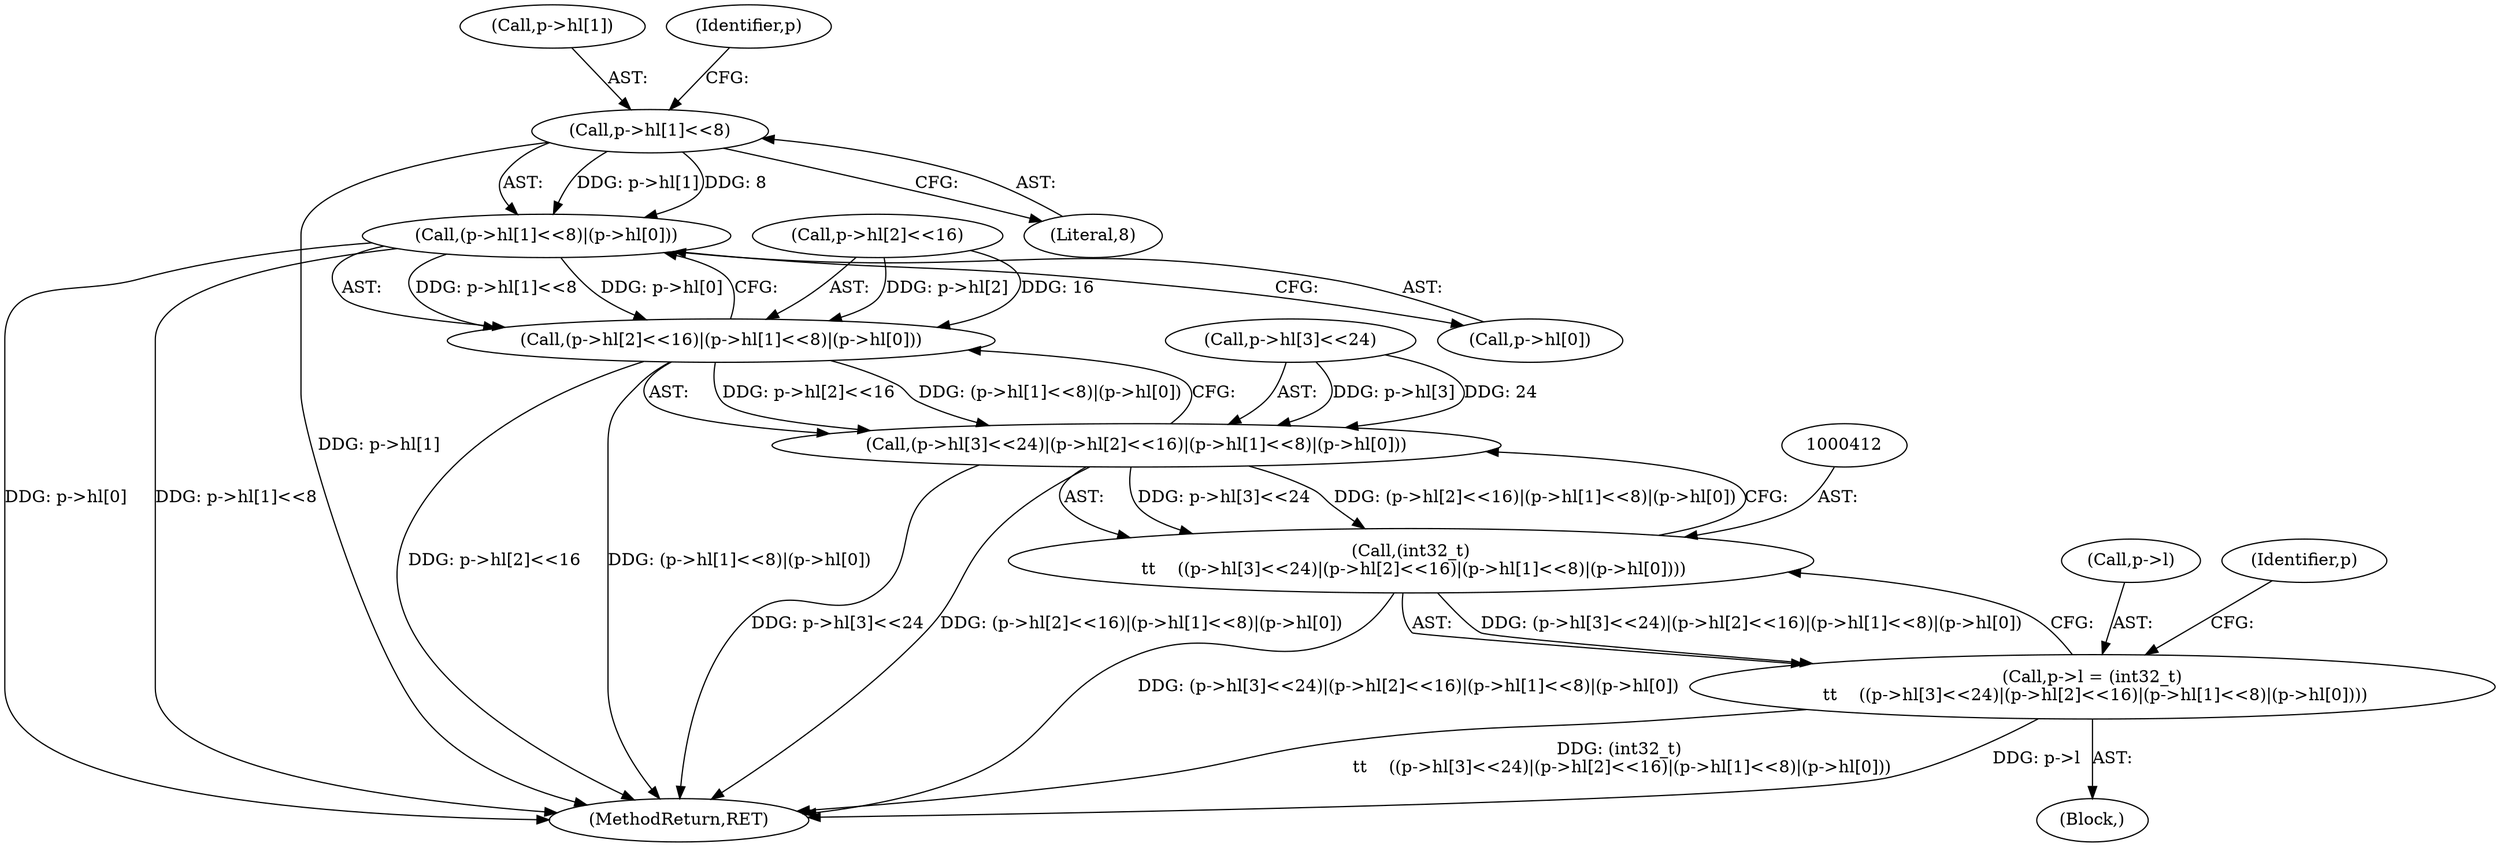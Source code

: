digraph "0_file_4a284c89d6ef11aca34da65da7d673050a5ea320_2@array" {
"1000429" [label="(Call,(p->hl[1]<<8)|(p->hl[0]))"];
"1000430" [label="(Call,p->hl[1]<<8)"];
"1000421" [label="(Call,(p->hl[2]<<16)|(p->hl[1]<<8)|(p->hl[0]))"];
"1000413" [label="(Call,(p->hl[3]<<24)|(p->hl[2]<<16)|(p->hl[1]<<8)|(p->hl[0]))"];
"1000411" [label="(Call,(int32_t)\n \t\t    ((p->hl[3]<<24)|(p->hl[2]<<16)|(p->hl[1]<<8)|(p->hl[0])))"];
"1000407" [label="(Call,p->l = (int32_t)\n \t\t    ((p->hl[3]<<24)|(p->hl[2]<<16)|(p->hl[1]<<8)|(p->hl[0])))"];
"1000879" [label="(MethodReturn,RET)"];
"1000429" [label="(Call,(p->hl[1]<<8)|(p->hl[0]))"];
"1000411" [label="(Call,(int32_t)\n \t\t    ((p->hl[3]<<24)|(p->hl[2]<<16)|(p->hl[1]<<8)|(p->hl[0])))"];
"1000408" [label="(Call,p->l)"];
"1000413" [label="(Call,(p->hl[3]<<24)|(p->hl[2]<<16)|(p->hl[1]<<8)|(p->hl[0]))"];
"1000414" [label="(Call,p->hl[3]<<24)"];
"1000430" [label="(Call,p->hl[1]<<8)"];
"1000436" [label="(Literal,8)"];
"1000431" [label="(Call,p->hl[1])"];
"1000443" [label="(Identifier,p)"];
"1000422" [label="(Call,p->hl[2]<<16)"];
"1000437" [label="(Call,p->hl[0])"];
"1000439" [label="(Identifier,p)"];
"1000119" [label="(Block,)"];
"1000407" [label="(Call,p->l = (int32_t)\n \t\t    ((p->hl[3]<<24)|(p->hl[2]<<16)|(p->hl[1]<<8)|(p->hl[0])))"];
"1000421" [label="(Call,(p->hl[2]<<16)|(p->hl[1]<<8)|(p->hl[0]))"];
"1000429" -> "1000421"  [label="AST: "];
"1000429" -> "1000437"  [label="CFG: "];
"1000430" -> "1000429"  [label="AST: "];
"1000437" -> "1000429"  [label="AST: "];
"1000421" -> "1000429"  [label="CFG: "];
"1000429" -> "1000879"  [label="DDG: p->hl[0]"];
"1000429" -> "1000879"  [label="DDG: p->hl[1]<<8"];
"1000429" -> "1000421"  [label="DDG: p->hl[1]<<8"];
"1000429" -> "1000421"  [label="DDG: p->hl[0]"];
"1000430" -> "1000429"  [label="DDG: p->hl[1]"];
"1000430" -> "1000429"  [label="DDG: 8"];
"1000430" -> "1000436"  [label="CFG: "];
"1000431" -> "1000430"  [label="AST: "];
"1000436" -> "1000430"  [label="AST: "];
"1000439" -> "1000430"  [label="CFG: "];
"1000430" -> "1000879"  [label="DDG: p->hl[1]"];
"1000421" -> "1000413"  [label="AST: "];
"1000422" -> "1000421"  [label="AST: "];
"1000413" -> "1000421"  [label="CFG: "];
"1000421" -> "1000879"  [label="DDG: p->hl[2]<<16"];
"1000421" -> "1000879"  [label="DDG: (p->hl[1]<<8)|(p->hl[0])"];
"1000421" -> "1000413"  [label="DDG: p->hl[2]<<16"];
"1000421" -> "1000413"  [label="DDG: (p->hl[1]<<8)|(p->hl[0])"];
"1000422" -> "1000421"  [label="DDG: p->hl[2]"];
"1000422" -> "1000421"  [label="DDG: 16"];
"1000413" -> "1000411"  [label="AST: "];
"1000414" -> "1000413"  [label="AST: "];
"1000411" -> "1000413"  [label="CFG: "];
"1000413" -> "1000879"  [label="DDG: p->hl[3]<<24"];
"1000413" -> "1000879"  [label="DDG: (p->hl[2]<<16)|(p->hl[1]<<8)|(p->hl[0])"];
"1000413" -> "1000411"  [label="DDG: p->hl[3]<<24"];
"1000413" -> "1000411"  [label="DDG: (p->hl[2]<<16)|(p->hl[1]<<8)|(p->hl[0])"];
"1000414" -> "1000413"  [label="DDG: p->hl[3]"];
"1000414" -> "1000413"  [label="DDG: 24"];
"1000411" -> "1000407"  [label="AST: "];
"1000412" -> "1000411"  [label="AST: "];
"1000407" -> "1000411"  [label="CFG: "];
"1000411" -> "1000879"  [label="DDG: (p->hl[3]<<24)|(p->hl[2]<<16)|(p->hl[1]<<8)|(p->hl[0])"];
"1000411" -> "1000407"  [label="DDG: (p->hl[3]<<24)|(p->hl[2]<<16)|(p->hl[1]<<8)|(p->hl[0])"];
"1000407" -> "1000119"  [label="AST: "];
"1000408" -> "1000407"  [label="AST: "];
"1000443" -> "1000407"  [label="CFG: "];
"1000407" -> "1000879"  [label="DDG: (int32_t)\n \t\t    ((p->hl[3]<<24)|(p->hl[2]<<16)|(p->hl[1]<<8)|(p->hl[0]))"];
"1000407" -> "1000879"  [label="DDG: p->l"];
}
